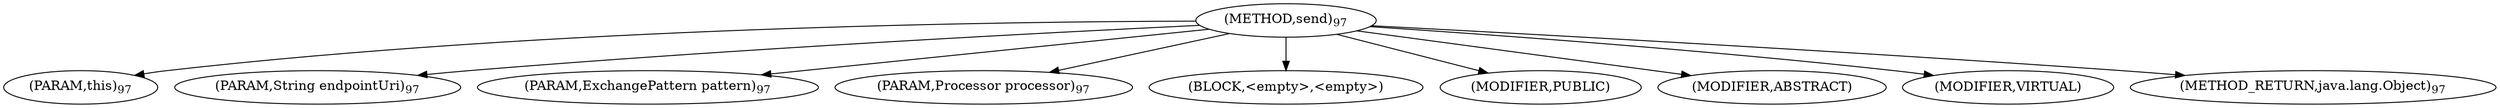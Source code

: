 digraph "send" {  
"87" [label = <(METHOD,send)<SUB>97</SUB>> ]
"88" [label = <(PARAM,this)<SUB>97</SUB>> ]
"89" [label = <(PARAM,String endpointUri)<SUB>97</SUB>> ]
"90" [label = <(PARAM,ExchangePattern pattern)<SUB>97</SUB>> ]
"91" [label = <(PARAM,Processor processor)<SUB>97</SUB>> ]
"92" [label = <(BLOCK,&lt;empty&gt;,&lt;empty&gt;)> ]
"93" [label = <(MODIFIER,PUBLIC)> ]
"94" [label = <(MODIFIER,ABSTRACT)> ]
"95" [label = <(MODIFIER,VIRTUAL)> ]
"96" [label = <(METHOD_RETURN,java.lang.Object)<SUB>97</SUB>> ]
  "87" -> "88" 
  "87" -> "89" 
  "87" -> "90" 
  "87" -> "91" 
  "87" -> "92" 
  "87" -> "93" 
  "87" -> "94" 
  "87" -> "95" 
  "87" -> "96" 
}
